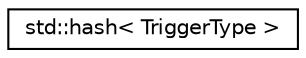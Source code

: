 digraph "Graphical Class Hierarchy"
{
  edge [fontname="Helvetica",fontsize="10",labelfontname="Helvetica",labelfontsize="10"];
  node [fontname="Helvetica",fontsize="10",shape=record];
  rankdir="LR";
  Node1 [label="std::hash\< TriggerType \>",height=0.2,width=0.4,color="black", fillcolor="white", style="filled",URL="$structstd_1_1hash_3_01TriggerType_01_4.html"];
}
